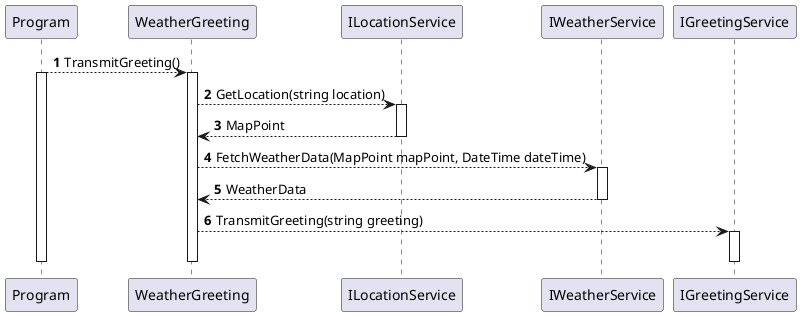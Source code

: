 ﻿@startuml
'https://plantuml.com/sequence-diagram

autonumber

Program --> WeatherGreeting : TransmitGreeting()
activate Program
activate WeatherGreeting
WeatherGreeting --> ILocationService: GetLocation(string location)
activate ILocationService
ILocationService --> WeatherGreeting : MapPoint
deactivate ILocationService
WeatherGreeting --> IWeatherService : FetchWeatherData(MapPoint mapPoint, DateTime dateTime)
activate IWeatherService
IWeatherService --> WeatherGreeting : WeatherData
deactivate IWeatherService
WeatherGreeting --> IGreetingService: TransmitGreeting(string greeting)
activate IGreetingService
deactivate IGreetingService
deactivate WeatherGreeting
deactivate Program



@enduml
